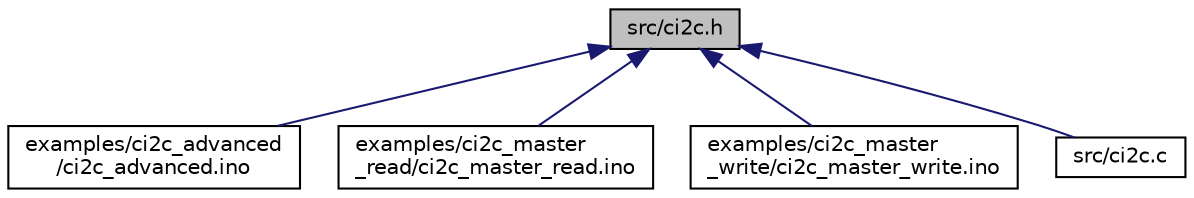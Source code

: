 digraph "src/ci2c.h"
{
  edge [fontname="Helvetica",fontsize="10",labelfontname="Helvetica",labelfontsize="10"];
  node [fontname="Helvetica",fontsize="10",shape=record];
  Node4 [label="src/ci2c.h",height=0.2,width=0.4,color="black", fillcolor="grey75", style="filled", fontcolor="black"];
  Node4 -> Node5 [dir="back",color="midnightblue",fontsize="10",style="solid",fontname="Helvetica"];
  Node5 [label="examples/ci2c_advanced\l/ci2c_advanced.ino",height=0.2,width=0.4,color="black", fillcolor="white", style="filled",URL="$ci2c__advanced_8ino.html"];
  Node4 -> Node6 [dir="back",color="midnightblue",fontsize="10",style="solid",fontname="Helvetica"];
  Node6 [label="examples/ci2c_master\l_read/ci2c_master_read.ino",height=0.2,width=0.4,color="black", fillcolor="white", style="filled",URL="$ci2c__master__read_8ino.html"];
  Node4 -> Node7 [dir="back",color="midnightblue",fontsize="10",style="solid",fontname="Helvetica"];
  Node7 [label="examples/ci2c_master\l_write/ci2c_master_write.ino",height=0.2,width=0.4,color="black", fillcolor="white", style="filled",URL="$ci2c__master__write_8ino.html"];
  Node4 -> Node8 [dir="back",color="midnightblue",fontsize="10",style="solid",fontname="Helvetica"];
  Node8 [label="src/ci2c.c",height=0.2,width=0.4,color="black", fillcolor="white", style="filled",URL="$ci2c_8c.html",tooltip="arduino master i2c in plain c code "];
}
